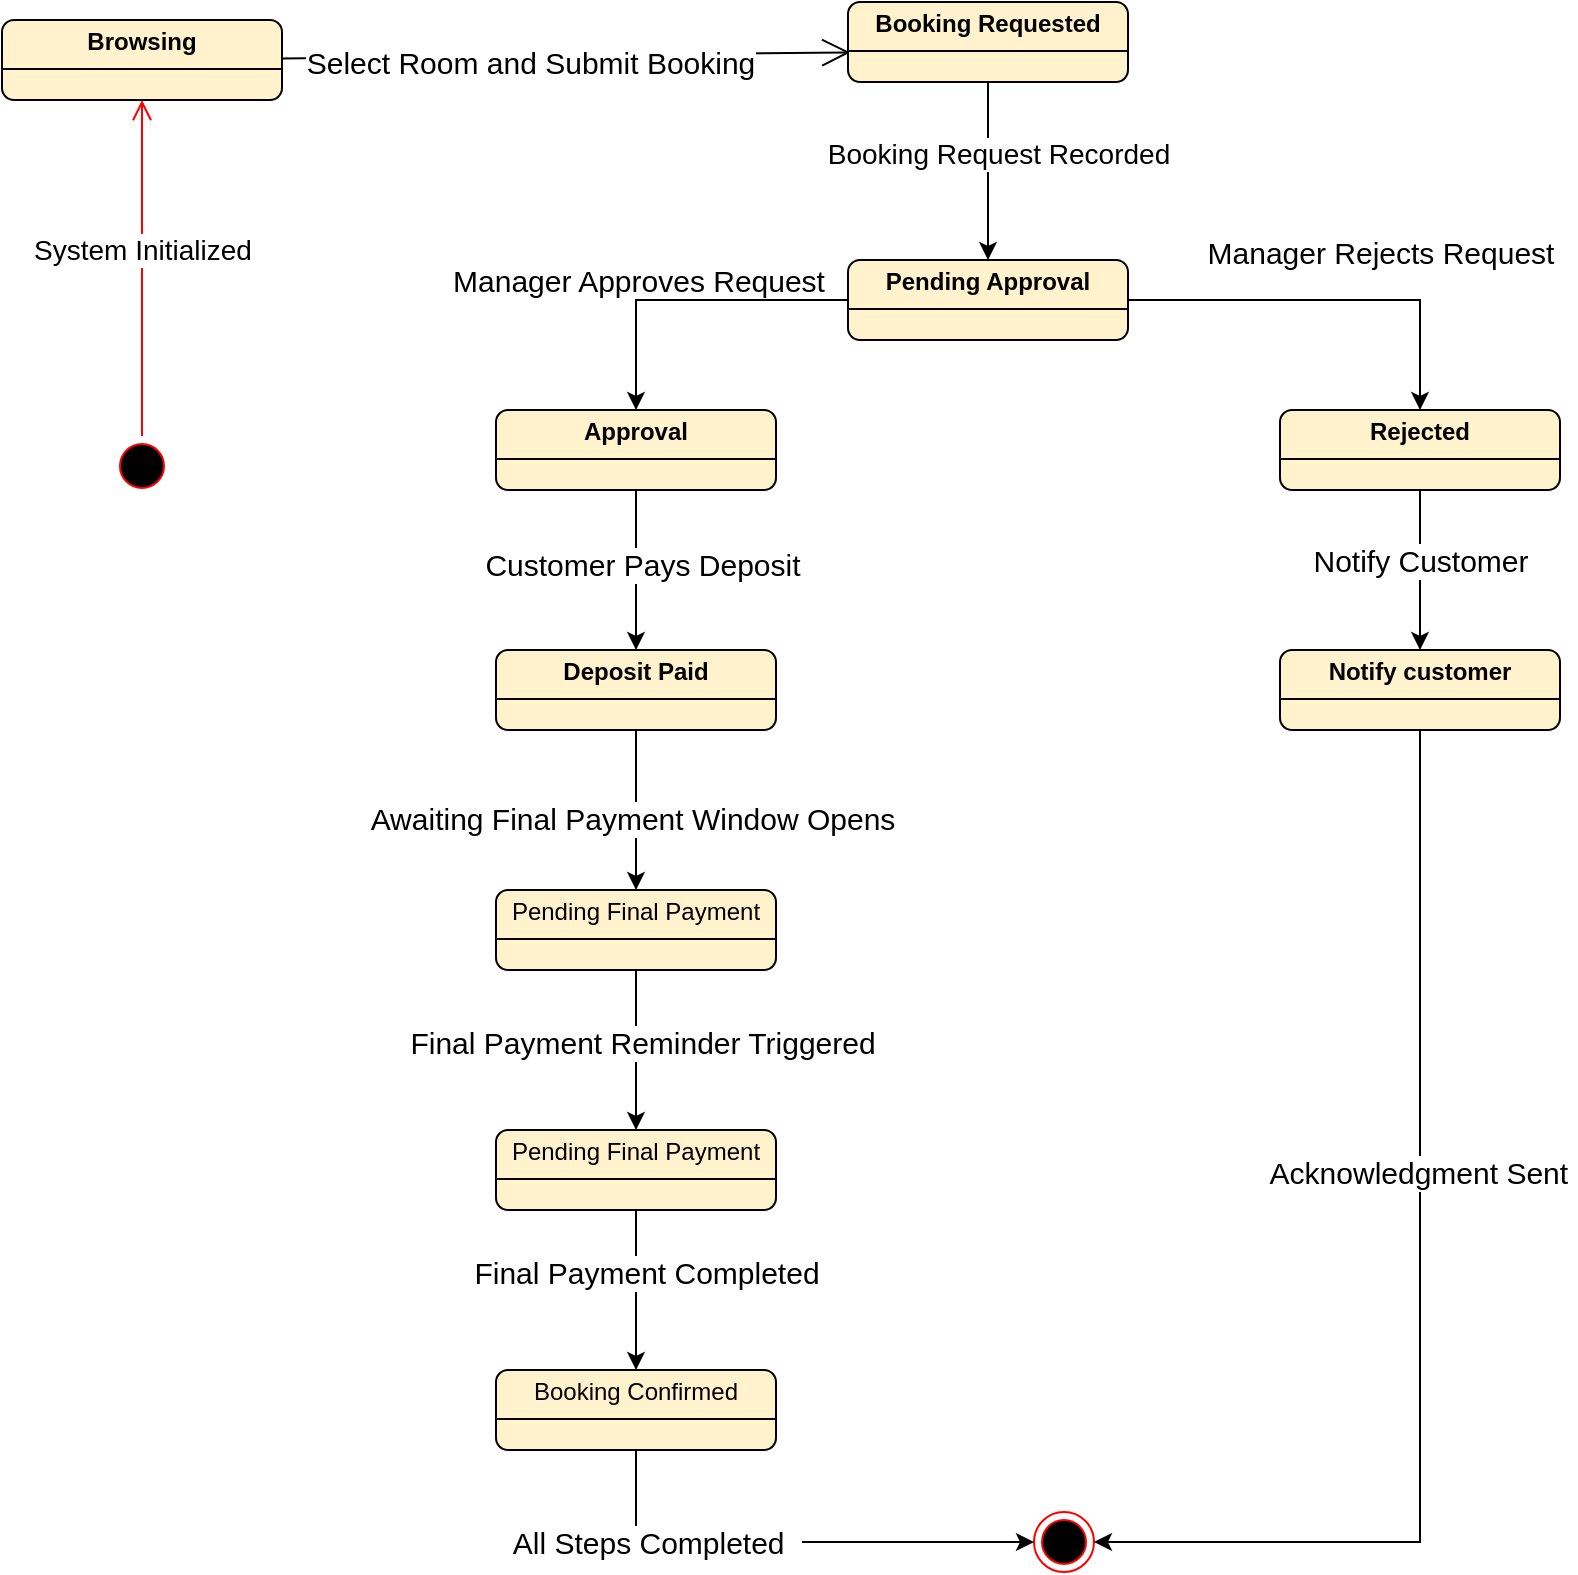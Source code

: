 <mxfile version="27.1.1">
  <diagram name="Trang-1" id="gt23MECRmC9eGhrMP80W">
    <mxGraphModel dx="2610" dy="929" grid="0" gridSize="10" guides="1" tooltips="1" connect="1" arrows="1" fold="1" page="1" pageScale="1" pageWidth="827" pageHeight="1169" math="0" shadow="0">
      <root>
        <mxCell id="0" />
        <mxCell id="1" parent="0" />
        <mxCell id="2EM5L-1oZQc2lYcwiExf-1" value="" style="ellipse;html=1;shape=startState;fillColor=#000000;strokeColor=#ff0000;" parent="1" vertex="1">
          <mxGeometry x="-738" y="518" width="30" height="30" as="geometry" />
        </mxCell>
        <mxCell id="2EM5L-1oZQc2lYcwiExf-2" value="&lt;font style=&quot;font-size: 14px;&quot;&gt;System Initialized&lt;/font&gt;" style="edgeStyle=orthogonalEdgeStyle;html=1;verticalAlign=bottom;endArrow=open;endSize=8;strokeColor=#ff0000;rounded=0;entryX=0.5;entryY=1;entryDx=0;entryDy=0;exitX=0.5;exitY=0;exitDx=0;exitDy=0;" parent="1" source="2EM5L-1oZQc2lYcwiExf-1" target="2EM5L-1oZQc2lYcwiExf-7" edge="1">
          <mxGeometry x="-0.015" relative="1" as="geometry">
            <mxPoint x="-15" y="190" as="targetPoint" />
            <mxPoint x="-723" y="482" as="sourcePoint" />
            <mxPoint as="offset" />
          </mxGeometry>
        </mxCell>
        <mxCell id="2EM5L-1oZQc2lYcwiExf-7" value="&lt;p style=&quot;margin:0px;margin-top:4px;text-align:center;&quot;&gt;&lt;b&gt;Browsing&lt;/b&gt;&lt;/p&gt;&lt;hr size=&quot;1&quot; style=&quot;border-style:solid;&quot;&gt;&lt;div style=&quot;height:2px;&quot;&gt;&lt;/div&gt;" style="verticalAlign=top;align=left;overflow=fill;html=1;whiteSpace=wrap;rounded=1;fillColor=#fff2cc;strokeColor=light-dark(#000000, #6d5100);" parent="1" vertex="1">
          <mxGeometry x="-793" y="310" width="140" height="40" as="geometry" />
        </mxCell>
        <mxCell id="2EM5L-1oZQc2lYcwiExf-34" value="" style="endArrow=open;endFill=1;endSize=12;html=1;rounded=0;entryX=0.008;entryY=0.63;entryDx=0;entryDy=0;entryPerimeter=0;" parent="1" source="2EM5L-1oZQc2lYcwiExf-7" target="2EM5L-1oZQc2lYcwiExf-36" edge="1">
          <mxGeometry width="160" relative="1" as="geometry">
            <mxPoint x="-20" y="280" as="sourcePoint" />
            <mxPoint x="-15" y="300" as="targetPoint" />
            <Array as="points" />
          </mxGeometry>
        </mxCell>
        <mxCell id="2EM5L-1oZQc2lYcwiExf-35" value="&lt;font style=&quot;font-size: 15px;&quot;&gt;Select Room and Submit Booking&lt;/font&gt;" style="edgeLabel;html=1;align=center;verticalAlign=middle;resizable=0;points=[];" parent="2EM5L-1oZQc2lYcwiExf-34" vertex="1" connectable="0">
          <mxGeometry x="-0.135" y="-1" relative="1" as="geometry">
            <mxPoint x="1" y="2" as="offset" />
          </mxGeometry>
        </mxCell>
        <mxCell id="vbNJFK19UPRv6BLIqkNv-2" value="" style="edgeStyle=orthogonalEdgeStyle;rounded=0;orthogonalLoop=1;jettySize=auto;html=1;" edge="1" parent="1" source="2EM5L-1oZQc2lYcwiExf-36" target="vbNJFK19UPRv6BLIqkNv-1">
          <mxGeometry relative="1" as="geometry" />
        </mxCell>
        <mxCell id="vbNJFK19UPRv6BLIqkNv-23" value="&lt;font style=&quot;font-size: 14px;&quot;&gt;Booking Request Recorded&lt;/font&gt;" style="edgeLabel;html=1;align=center;verticalAlign=middle;resizable=0;points=[];" vertex="1" connectable="0" parent="vbNJFK19UPRv6BLIqkNv-2">
          <mxGeometry x="-0.194" y="5" relative="1" as="geometry">
            <mxPoint as="offset" />
          </mxGeometry>
        </mxCell>
        <mxCell id="2EM5L-1oZQc2lYcwiExf-36" value="&lt;p style=&quot;margin:0px;margin-top:4px;text-align:center;&quot;&gt;&lt;b&gt;Booking Requested&lt;/b&gt;&lt;/p&gt;&lt;hr size=&quot;1&quot; style=&quot;border-style:solid;&quot;&gt;&lt;div style=&quot;height:2px;&quot;&gt;&lt;/div&gt;" style="verticalAlign=top;align=left;overflow=fill;html=1;whiteSpace=wrap;rounded=1;fillColor=#fff2cc;strokeColor=light-dark(#000000, #6d5100);" parent="1" vertex="1">
          <mxGeometry x="-370" y="301" width="140" height="40" as="geometry" />
        </mxCell>
        <mxCell id="2EM5L-1oZQc2lYcwiExf-93" value="" style="ellipse;html=1;shape=endState;fillColor=#000000;strokeColor=#ff0000;" parent="1" vertex="1">
          <mxGeometry x="-277" y="1056" width="30" height="30" as="geometry" />
        </mxCell>
        <mxCell id="vbNJFK19UPRv6BLIqkNv-4" value="" style="edgeStyle=orthogonalEdgeStyle;rounded=0;orthogonalLoop=1;jettySize=auto;html=1;" edge="1" parent="1" source="vbNJFK19UPRv6BLIqkNv-1" target="vbNJFK19UPRv6BLIqkNv-3">
          <mxGeometry relative="1" as="geometry" />
        </mxCell>
        <mxCell id="vbNJFK19UPRv6BLIqkNv-6" value="" style="edgeStyle=orthogonalEdgeStyle;rounded=0;orthogonalLoop=1;jettySize=auto;html=1;" edge="1" parent="1" source="vbNJFK19UPRv6BLIqkNv-1" target="vbNJFK19UPRv6BLIqkNv-5">
          <mxGeometry relative="1" as="geometry" />
        </mxCell>
        <mxCell id="vbNJFK19UPRv6BLIqkNv-1" value="&lt;p style=&quot;margin:0px;margin-top:4px;text-align:center;&quot;&gt;&lt;b&gt;Pending Approval&lt;/b&gt;&lt;/p&gt;&lt;hr size=&quot;1&quot; style=&quot;border-style:solid;&quot;&gt;&lt;div style=&quot;height:2px;&quot;&gt;&lt;/div&gt;" style="verticalAlign=top;align=left;overflow=fill;html=1;whiteSpace=wrap;rounded=1;fillColor=#fff2cc;strokeColor=light-dark(#000000, #6d5100);" vertex="1" parent="1">
          <mxGeometry x="-370" y="430" width="140" height="40" as="geometry" />
        </mxCell>
        <mxCell id="vbNJFK19UPRv6BLIqkNv-8" value="" style="edgeStyle=orthogonalEdgeStyle;rounded=0;orthogonalLoop=1;jettySize=auto;html=1;" edge="1" parent="1" source="vbNJFK19UPRv6BLIqkNv-3" target="vbNJFK19UPRv6BLIqkNv-7">
          <mxGeometry relative="1" as="geometry" />
        </mxCell>
        <mxCell id="vbNJFK19UPRv6BLIqkNv-28" value="&lt;font style=&quot;font-size: 15px;&quot;&gt;Customer Pays Deposit&lt;/font&gt;" style="edgeLabel;html=1;align=center;verticalAlign=middle;resizable=0;points=[];" vertex="1" connectable="0" parent="vbNJFK19UPRv6BLIqkNv-8">
          <mxGeometry x="-0.069" y="3" relative="1" as="geometry">
            <mxPoint as="offset" />
          </mxGeometry>
        </mxCell>
        <mxCell id="vbNJFK19UPRv6BLIqkNv-3" value="&lt;p style=&quot;margin:0px;margin-top:4px;text-align:center;&quot;&gt;&lt;b&gt;Approval&lt;/b&gt;&lt;/p&gt;&lt;hr size=&quot;1&quot; style=&quot;border-style:solid;&quot;&gt;&lt;div style=&quot;height:2px;&quot;&gt;&lt;/div&gt;" style="verticalAlign=top;align=left;overflow=fill;html=1;whiteSpace=wrap;rounded=1;fillColor=#fff2cc;strokeColor=light-dark(#000000, #6d5100);" vertex="1" parent="1">
          <mxGeometry x="-546" y="505" width="140" height="40" as="geometry" />
        </mxCell>
        <mxCell id="vbNJFK19UPRv6BLIqkNv-21" value="" style="edgeStyle=orthogonalEdgeStyle;rounded=0;orthogonalLoop=1;jettySize=auto;html=1;" edge="1" parent="1" source="vbNJFK19UPRv6BLIqkNv-5" target="vbNJFK19UPRv6BLIqkNv-20">
          <mxGeometry relative="1" as="geometry" />
        </mxCell>
        <mxCell id="vbNJFK19UPRv6BLIqkNv-32" value="&lt;font style=&quot;font-size: 15px;&quot;&gt;Notify Customer&lt;/font&gt;" style="edgeLabel;html=1;align=center;verticalAlign=middle;resizable=0;points=[];" vertex="1" connectable="0" parent="vbNJFK19UPRv6BLIqkNv-21">
          <mxGeometry x="-0.131" y="-1" relative="1" as="geometry">
            <mxPoint x="1" as="offset" />
          </mxGeometry>
        </mxCell>
        <mxCell id="vbNJFK19UPRv6BLIqkNv-5" value="&lt;p style=&quot;margin:0px;margin-top:4px;text-align:center;&quot;&gt;&lt;b&gt;Rejected&lt;/b&gt;&lt;/p&gt;&lt;hr size=&quot;1&quot; style=&quot;border-style:solid;&quot;&gt;&lt;div style=&quot;height:2px;&quot;&gt;&lt;/div&gt;" style="verticalAlign=top;align=left;overflow=fill;html=1;whiteSpace=wrap;rounded=1;fillColor=#fff2cc;strokeColor=light-dark(#000000, #6d5100);" vertex="1" parent="1">
          <mxGeometry x="-154" y="505" width="140" height="40" as="geometry" />
        </mxCell>
        <mxCell id="vbNJFK19UPRv6BLIqkNv-10" value="" style="edgeStyle=orthogonalEdgeStyle;rounded=0;orthogonalLoop=1;jettySize=auto;html=1;" edge="1" parent="1" source="vbNJFK19UPRv6BLIqkNv-7" target="vbNJFK19UPRv6BLIqkNv-9">
          <mxGeometry relative="1" as="geometry" />
        </mxCell>
        <mxCell id="vbNJFK19UPRv6BLIqkNv-29" value="&lt;font style=&quot;font-size: 15px;&quot;&gt;Awaiting Final Payment Window Opens&lt;/font&gt;" style="edgeLabel;html=1;align=center;verticalAlign=middle;resizable=0;points=[];" vertex="1" connectable="0" parent="vbNJFK19UPRv6BLIqkNv-10">
          <mxGeometry x="0.087" y="-2" relative="1" as="geometry">
            <mxPoint as="offset" />
          </mxGeometry>
        </mxCell>
        <mxCell id="vbNJFK19UPRv6BLIqkNv-7" value="&lt;p style=&quot;margin:0px;margin-top:4px;text-align:center;&quot;&gt;&lt;b&gt;Deposit Paid&lt;/b&gt;&lt;/p&gt;&lt;hr size=&quot;1&quot; style=&quot;border-style:solid;&quot;&gt;&lt;div style=&quot;height:2px;&quot;&gt;&lt;/div&gt;" style="verticalAlign=top;align=left;overflow=fill;html=1;whiteSpace=wrap;rounded=1;fillColor=#fff2cc;strokeColor=light-dark(#000000, #6d5100);" vertex="1" parent="1">
          <mxGeometry x="-546" y="625" width="140" height="40" as="geometry" />
        </mxCell>
        <mxCell id="vbNJFK19UPRv6BLIqkNv-15" value="" style="edgeStyle=orthogonalEdgeStyle;rounded=0;orthogonalLoop=1;jettySize=auto;html=1;" edge="1" parent="1" source="vbNJFK19UPRv6BLIqkNv-9" target="vbNJFK19UPRv6BLIqkNv-14">
          <mxGeometry relative="1" as="geometry" />
        </mxCell>
        <mxCell id="vbNJFK19UPRv6BLIqkNv-30" value="&lt;font style=&quot;font-size: 15px;&quot;&gt;Final Payment Reminder Triggered&lt;/font&gt;" style="edgeLabel;html=1;align=center;verticalAlign=middle;resizable=0;points=[];" vertex="1" connectable="0" parent="vbNJFK19UPRv6BLIqkNv-15">
          <mxGeometry x="-0.1" y="3" relative="1" as="geometry">
            <mxPoint as="offset" />
          </mxGeometry>
        </mxCell>
        <mxCell id="vbNJFK19UPRv6BLIqkNv-9" value="&lt;p style=&quot;margin:0px;margin-top:4px;text-align:center;&quot;&gt;Pending Final Payment&lt;/p&gt;&lt;hr size=&quot;1&quot; style=&quot;border-style:solid;&quot;&gt;&lt;div style=&quot;height:2px;&quot;&gt;&lt;/div&gt;" style="verticalAlign=top;align=left;overflow=fill;html=1;whiteSpace=wrap;rounded=1;fillColor=#fff2cc;strokeColor=light-dark(#000000, #6d5100);" vertex="1" parent="1">
          <mxGeometry x="-546" y="745" width="140" height="40" as="geometry" />
        </mxCell>
        <mxCell id="vbNJFK19UPRv6BLIqkNv-17" value="" style="edgeStyle=orthogonalEdgeStyle;rounded=0;orthogonalLoop=1;jettySize=auto;html=1;" edge="1" parent="1" source="vbNJFK19UPRv6BLIqkNv-14" target="vbNJFK19UPRv6BLIqkNv-16">
          <mxGeometry relative="1" as="geometry" />
        </mxCell>
        <mxCell id="vbNJFK19UPRv6BLIqkNv-31" value="&lt;font style=&quot;font-size: 15px;&quot;&gt;Final Payment Completed&lt;/font&gt;" style="edgeLabel;html=1;align=center;verticalAlign=middle;resizable=0;points=[];" vertex="1" connectable="0" parent="vbNJFK19UPRv6BLIqkNv-17">
          <mxGeometry x="-0.225" y="5" relative="1" as="geometry">
            <mxPoint as="offset" />
          </mxGeometry>
        </mxCell>
        <mxCell id="vbNJFK19UPRv6BLIqkNv-14" value="&lt;p style=&quot;margin:0px;margin-top:4px;text-align:center;&quot;&gt;Pending Final Payment&lt;/p&gt;&lt;hr size=&quot;1&quot; style=&quot;border-style:solid;&quot;&gt;&lt;div style=&quot;height:2px;&quot;&gt;&lt;/div&gt;" style="verticalAlign=top;align=left;overflow=fill;html=1;whiteSpace=wrap;rounded=1;fillColor=#fff2cc;strokeColor=light-dark(#000000, #6d5100);" vertex="1" parent="1">
          <mxGeometry x="-546" y="865" width="140" height="40" as="geometry" />
        </mxCell>
        <mxCell id="vbNJFK19UPRv6BLIqkNv-19" style="edgeStyle=orthogonalEdgeStyle;rounded=0;orthogonalLoop=1;jettySize=auto;html=1;exitX=0.5;exitY=1;exitDx=0;exitDy=0;entryX=0;entryY=0.5;entryDx=0;entryDy=0;" edge="1" parent="1" source="vbNJFK19UPRv6BLIqkNv-16" target="2EM5L-1oZQc2lYcwiExf-93">
          <mxGeometry relative="1" as="geometry">
            <mxPoint x="-451.158" y="1118" as="targetPoint" />
          </mxGeometry>
        </mxCell>
        <mxCell id="vbNJFK19UPRv6BLIqkNv-34" value="&lt;font style=&quot;font-size: 15px;&quot;&gt;All Steps Completed&amp;nbsp;&amp;nbsp;&lt;/font&gt;" style="edgeLabel;html=1;align=center;verticalAlign=middle;resizable=0;points=[];" vertex="1" connectable="0" parent="vbNJFK19UPRv6BLIqkNv-19">
          <mxGeometry x="-0.547" relative="1" as="geometry">
            <mxPoint as="offset" />
          </mxGeometry>
        </mxCell>
        <mxCell id="vbNJFK19UPRv6BLIqkNv-16" value="&lt;p style=&quot;margin:0px;margin-top:4px;text-align:center;&quot;&gt;Booking Confirmed&lt;/p&gt;&lt;hr size=&quot;1&quot; style=&quot;border-style:solid;&quot;&gt;&lt;div style=&quot;height:2px;&quot;&gt;&lt;/div&gt;" style="verticalAlign=top;align=left;overflow=fill;html=1;whiteSpace=wrap;rounded=1;fillColor=#fff2cc;strokeColor=light-dark(#000000, #6d5100);" vertex="1" parent="1">
          <mxGeometry x="-546" y="985" width="140" height="40" as="geometry" />
        </mxCell>
        <mxCell id="vbNJFK19UPRv6BLIqkNv-22" style="edgeStyle=orthogonalEdgeStyle;rounded=0;orthogonalLoop=1;jettySize=auto;html=1;exitX=0.5;exitY=1;exitDx=0;exitDy=0;entryX=1;entryY=0.5;entryDx=0;entryDy=0;" edge="1" parent="1" source="vbNJFK19UPRv6BLIqkNv-20" target="2EM5L-1oZQc2lYcwiExf-93">
          <mxGeometry relative="1" as="geometry" />
        </mxCell>
        <mxCell id="vbNJFK19UPRv6BLIqkNv-33" value="&lt;font style=&quot;font-size: 15px;&quot;&gt;Acknowledgment Sent&amp;nbsp;&lt;/font&gt;" style="edgeLabel;html=1;align=center;verticalAlign=middle;resizable=0;points=[];" vertex="1" connectable="0" parent="vbNJFK19UPRv6BLIqkNv-22">
          <mxGeometry x="-0.224" y="1" relative="1" as="geometry">
            <mxPoint as="offset" />
          </mxGeometry>
        </mxCell>
        <mxCell id="vbNJFK19UPRv6BLIqkNv-20" value="&lt;p style=&quot;margin:0px;margin-top:4px;text-align:center;&quot;&gt;&lt;b&gt;Notify customer&lt;/b&gt;&lt;/p&gt;&lt;hr size=&quot;1&quot; style=&quot;border-style:solid;&quot;&gt;&lt;div style=&quot;height:2px;&quot;&gt;&lt;/div&gt;" style="verticalAlign=top;align=left;overflow=fill;html=1;whiteSpace=wrap;rounded=1;fillColor=#fff2cc;strokeColor=light-dark(#000000, #6d5100);" vertex="1" parent="1">
          <mxGeometry x="-154" y="625" width="140" height="40" as="geometry" />
        </mxCell>
        <mxCell id="vbNJFK19UPRv6BLIqkNv-24" value="&lt;font style=&quot;font-size: 15px;&quot;&gt;Manager Approves Request&lt;/font&gt;" style="text;html=1;align=center;verticalAlign=middle;resizable=0;points=[];autosize=1;strokeColor=none;fillColor=none;" vertex="1" parent="1">
          <mxGeometry x="-577.5" y="425" width="204" height="30" as="geometry" />
        </mxCell>
        <mxCell id="vbNJFK19UPRv6BLIqkNv-25" value="&lt;font style=&quot;font-size: 15px;&quot;&gt;Manager Rejects Request&lt;/font&gt;" style="text;html=1;align=center;verticalAlign=middle;resizable=0;points=[];autosize=1;strokeColor=none;fillColor=none;" vertex="1" parent="1">
          <mxGeometry x="-200" y="411" width="191" height="30" as="geometry" />
        </mxCell>
      </root>
    </mxGraphModel>
  </diagram>
</mxfile>
